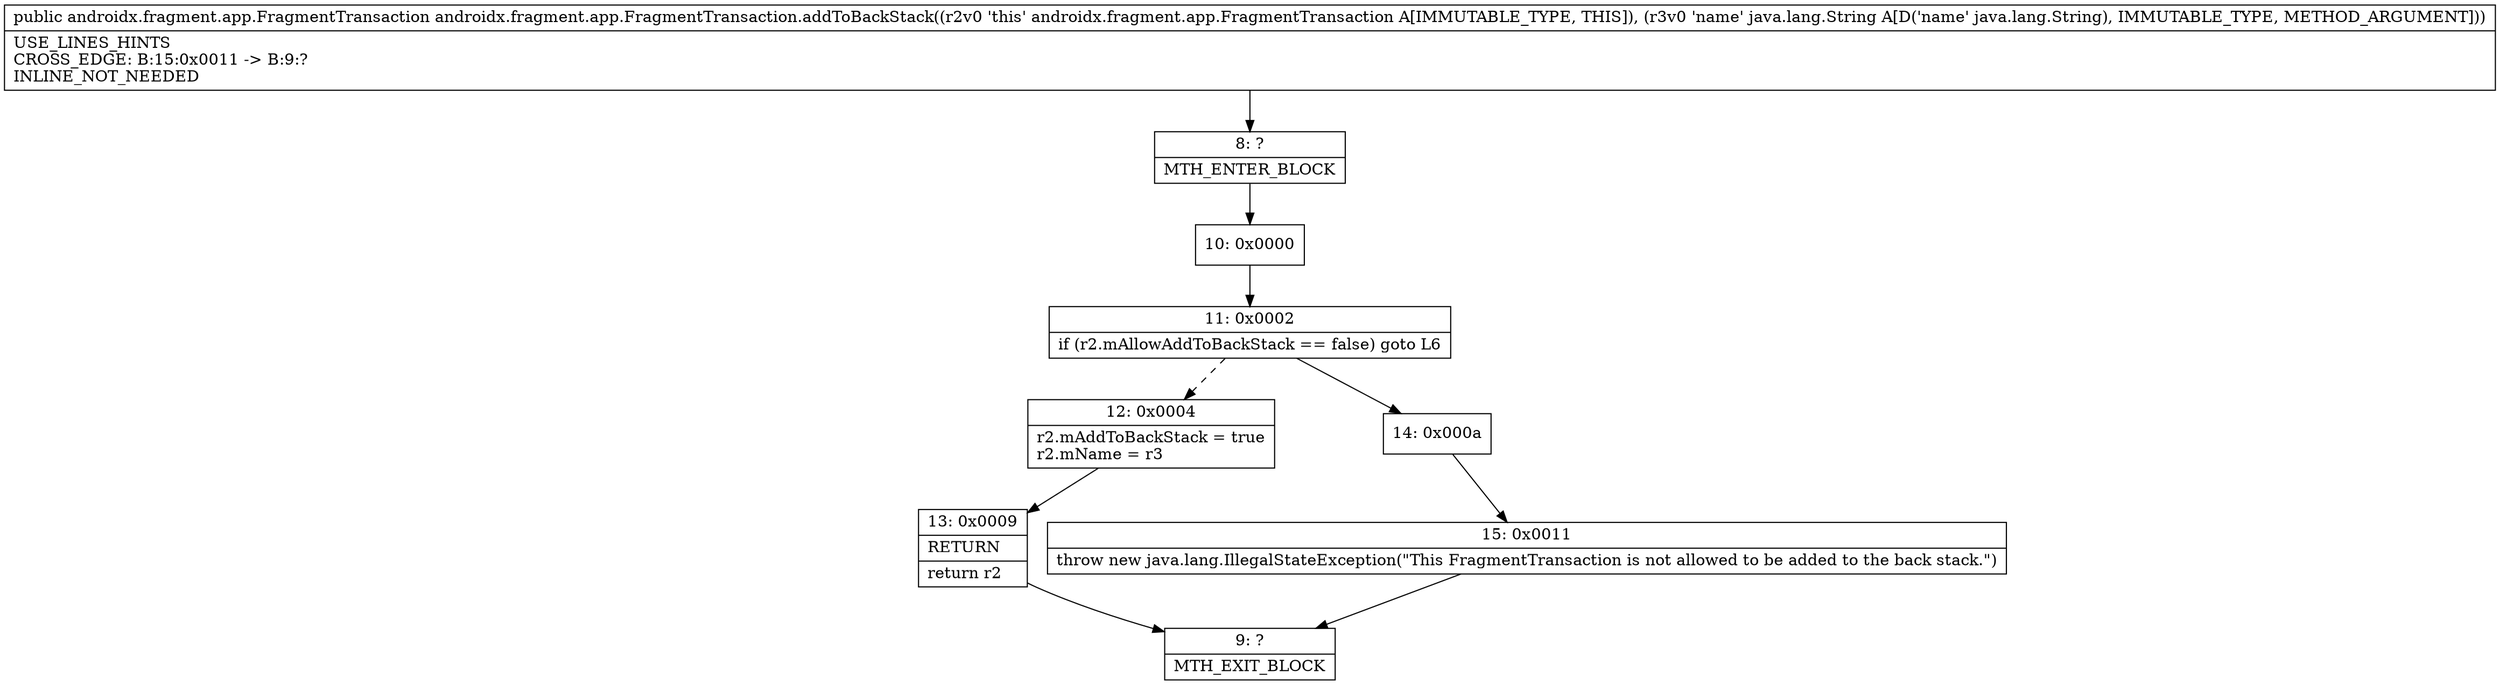 digraph "CFG forandroidx.fragment.app.FragmentTransaction.addToBackStack(Ljava\/lang\/String;)Landroidx\/fragment\/app\/FragmentTransaction;" {
Node_8 [shape=record,label="{8\:\ ?|MTH_ENTER_BLOCK\l}"];
Node_10 [shape=record,label="{10\:\ 0x0000}"];
Node_11 [shape=record,label="{11\:\ 0x0002|if (r2.mAllowAddToBackStack == false) goto L6\l}"];
Node_12 [shape=record,label="{12\:\ 0x0004|r2.mAddToBackStack = true\lr2.mName = r3\l}"];
Node_13 [shape=record,label="{13\:\ 0x0009|RETURN\l|return r2\l}"];
Node_9 [shape=record,label="{9\:\ ?|MTH_EXIT_BLOCK\l}"];
Node_14 [shape=record,label="{14\:\ 0x000a}"];
Node_15 [shape=record,label="{15\:\ 0x0011|throw new java.lang.IllegalStateException(\"This FragmentTransaction is not allowed to be added to the back stack.\")\l}"];
MethodNode[shape=record,label="{public androidx.fragment.app.FragmentTransaction androidx.fragment.app.FragmentTransaction.addToBackStack((r2v0 'this' androidx.fragment.app.FragmentTransaction A[IMMUTABLE_TYPE, THIS]), (r3v0 'name' java.lang.String A[D('name' java.lang.String), IMMUTABLE_TYPE, METHOD_ARGUMENT]))  | USE_LINES_HINTS\lCROSS_EDGE: B:15:0x0011 \-\> B:9:?\lINLINE_NOT_NEEDED\l}"];
MethodNode -> Node_8;Node_8 -> Node_10;
Node_10 -> Node_11;
Node_11 -> Node_12[style=dashed];
Node_11 -> Node_14;
Node_12 -> Node_13;
Node_13 -> Node_9;
Node_14 -> Node_15;
Node_15 -> Node_9;
}


